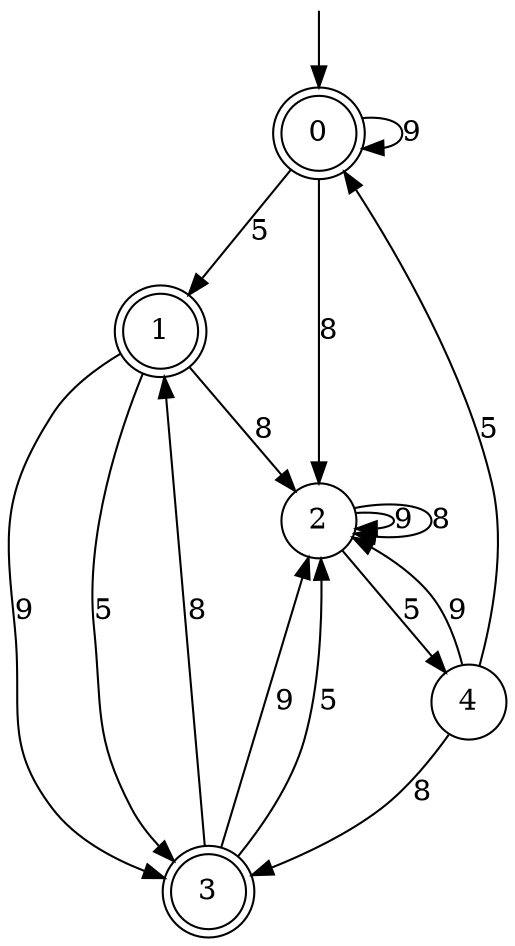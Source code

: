 digraph g {

	s0 [shape="doublecircle" label="0"];
	s1 [shape="doublecircle" label="1"];
	s2 [shape="circle" label="2"];
	s3 [shape="doublecircle" label="3"];
	s4 [shape="circle" label="4"];
	s0 -> s0 [label="9"];
	s0 -> s1 [label="5"];
	s0 -> s2 [label="8"];
	s1 -> s3 [label="9"];
	s1 -> s3 [label="5"];
	s1 -> s2 [label="8"];
	s2 -> s2 [label="9"];
	s2 -> s4 [label="5"];
	s2 -> s2 [label="8"];
	s3 -> s2 [label="9"];
	s3 -> s2 [label="5"];
	s3 -> s1 [label="8"];
	s4 -> s2 [label="9"];
	s4 -> s0 [label="5"];
	s4 -> s3 [label="8"];

__start0 [label="" shape="none" width="0" height="0"];
__start0 -> s0;

}

